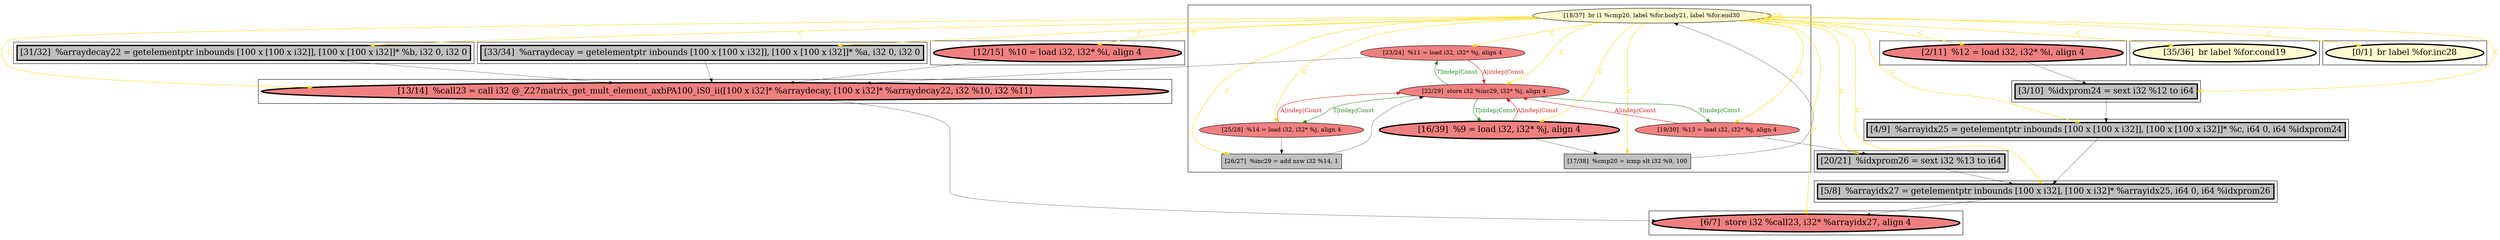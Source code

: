 
digraph G {



node1104->node1092 [style=solid,color=gold,label="C",penwidth=1.0,fontcolor=gold ]
node1104->node1093 [style=solid,color=gold,label="C",penwidth=1.0,fontcolor=gold ]
node1104->node1101 [style=solid,color=gold,label="C",penwidth=1.0,fontcolor=gold ]
node1104->node1098 [style=solid,color=gold,label="C",penwidth=1.0,fontcolor=gold ]
node1104->node1108 [style=solid,color=gold,label="C",penwidth=1.0,fontcolor=gold ]
node1104->node1102 [style=solid,color=gold,label="C",penwidth=1.0,fontcolor=gold ]
node1093->node1099 [style=solid,color=black,label="",penwidth=0.5,fontcolor=black ]
node1091->node1090 [style=solid,color=black,label="",penwidth=0.5,fontcolor=black ]
node1108->node1093 [style=solid,color=black,label="",penwidth=0.5,fontcolor=black ]
node1102->node1100 [style=solid,color=forestgreen,label="T|indep|Const",penwidth=1.0,fontcolor=forestgreen ]
node1104->node1096 [style=solid,color=gold,label="C",penwidth=1.0,fontcolor=gold ]
node1102->node1103 [style=solid,color=forestgreen,label="T|indep|Const",penwidth=1.0,fontcolor=forestgreen ]
node1100->node1102 [style=solid,color=firebrick3,label="A|indep|Const",penwidth=1.0,fontcolor=firebrick3 ]
node1105->node1102 [style=solid,color=black,label="",penwidth=0.5,fontcolor=black ]
node1104->node1090 [style=solid,color=gold,label="C",penwidth=1.0,fontcolor=gold ]
node1103->node1106 [style=solid,color=black,label="",penwidth=0.5,fontcolor=black ]
node1102->node1107 [style=solid,color=forestgreen,label="T|indep|Const",penwidth=1.0,fontcolor=forestgreen ]
node1104->node1094 [style=solid,color=gold,label="C",penwidth=1.0,fontcolor=gold ]
node1104->node1099 [style=solid,color=gold,label="C",penwidth=1.0,fontcolor=gold ]
node1104->node1095 [style=solid,color=gold,label="C",penwidth=1.0,fontcolor=gold ]
node1104->node1089 [style=solid,color=gold,label="C",penwidth=1.0,fontcolor=gold ]
node1090->node1099 [style=solid,color=black,label="",penwidth=0.5,fontcolor=black ]
node1103->node1102 [style=solid,color=firebrick3,label="A|indep|Const",penwidth=1.0,fontcolor=firebrick3 ]
node1094->node1090 [style=solid,color=black,label="",penwidth=0.5,fontcolor=black ]
node1104->node1107 [style=solid,color=gold,label="C",penwidth=1.0,fontcolor=gold ]
node1104->node1103 [style=solid,color=gold,label="C",penwidth=1.0,fontcolor=gold ]
node1100->node1094 [style=solid,color=black,label="",penwidth=0.5,fontcolor=black ]
node1101->node1093 [style=solid,color=black,label="",penwidth=0.5,fontcolor=black ]
node1104->node1091 [style=solid,color=gold,label="C",penwidth=1.0,fontcolor=gold ]
node1104->node1097 [style=solid,color=gold,label="C",penwidth=1.0,fontcolor=gold ]
node1097->node1091 [style=solid,color=black,label="",penwidth=0.5,fontcolor=black ]
node1107->node1102 [style=solid,color=firebrick3,label="A|indep|Const",penwidth=1.0,fontcolor=firebrick3 ]
node1104->node1100 [style=solid,color=gold,label="C",penwidth=1.0,fontcolor=gold ]
node1107->node1105 [style=solid,color=black,label="",penwidth=0.5,fontcolor=black ]
node1104->node1106 [style=solid,color=gold,label="C",penwidth=1.0,fontcolor=gold ]
node1106->node1104 [style=solid,color=black,label="",penwidth=0.5,fontcolor=black ]
node1092->node1097 [style=solid,color=black,label="",penwidth=0.5,fontcolor=black ]
node1104->node1105 [style=solid,color=gold,label="C",penwidth=1.0,fontcolor=gold ]
node1101->node1102 [style=solid,color=firebrick3,label="A|indep|Const",penwidth=1.0,fontcolor=firebrick3 ]
node1098->node1093 [style=solid,color=black,label="",penwidth=0.5,fontcolor=black ]
node1102->node1101 [style=solid,color=forestgreen,label="T|indep|Const",penwidth=1.0,fontcolor=forestgreen ]
node1104->node1104 [style=solid,color=gold,label="C",penwidth=1.0,fontcolor=gold ]
node1096->node1093 [style=solid,color=black,label="",penwidth=0.5,fontcolor=black ]


subgraph cluster11 {


node1107 [fillcolor=lightcoral,label="[25/28]  %14 = load i32, i32* %j, align 4",shape=ellipse,style=filled ]
node1106 [fillcolor=grey,label="[17/38]  %cmp20 = icmp slt i32 %9, 100",shape=rectangle,style=filled ]
node1101 [fillcolor=lightcoral,label="[23/24]  %11 = load i32, i32* %j, align 4",shape=ellipse,style=filled ]
node1100 [fillcolor=lightcoral,label="[19/30]  %13 = load i32, i32* %j, align 4",shape=ellipse,style=filled ]
node1102 [fillcolor=lightcoral,label="[22/29]  store i32 %inc29, i32* %j, align 4",shape=ellipse,style=filled ]
node1105 [fillcolor=grey,label="[26/27]  %inc29 = add nsw i32 %14, 1",shape=rectangle,style=filled ]
node1103 [penwidth=3.0,fontsize=20,fillcolor=lightcoral,label="[16/39]  %9 = load i32, i32* %j, align 4",shape=ellipse,style=filled ]
node1104 [fillcolor=lemonchiffon,label="[18/37]  br i1 %cmp20, label %for.body21, label %for.end30",shape=ellipse,style=filled ]



}

subgraph cluster10 {


node1099 [penwidth=3.0,fontsize=20,fillcolor=lightcoral,label="[6/7]  store i32 %call23, i32* %arrayidx27, align 4",shape=ellipse,style=filled ]



}

subgraph cluster9 {


node1098 [penwidth=3.0,fontsize=20,fillcolor=grey,label="[31/32]  %arraydecay22 = getelementptr inbounds [100 x [100 x i32]], [100 x [100 x i32]]* %b, i32 0, i32 0",shape=rectangle,style=filled ]



}

subgraph cluster8 {


node1097 [penwidth=3.0,fontsize=20,fillcolor=grey,label="[3/10]  %idxprom24 = sext i32 %12 to i64",shape=rectangle,style=filled ]



}

subgraph cluster7 {


node1096 [penwidth=3.0,fontsize=20,fillcolor=grey,label="[33/34]  %arraydecay = getelementptr inbounds [100 x [100 x i32]], [100 x [100 x i32]]* %a, i32 0, i32 0",shape=rectangle,style=filled ]



}

subgraph cluster6 {


node1095 [penwidth=3.0,fontsize=20,fillcolor=lemonchiffon,label="[35/36]  br label %for.cond19",shape=ellipse,style=filled ]



}

subgraph cluster0 {


node1089 [penwidth=3.0,fontsize=20,fillcolor=lemonchiffon,label="[0/1]  br label %for.inc28",shape=ellipse,style=filled ]



}

subgraph cluster12 {


node1108 [penwidth=3.0,fontsize=20,fillcolor=lightcoral,label="[12/15]  %10 = load i32, i32* %i, align 4",shape=ellipse,style=filled ]



}

subgraph cluster5 {


node1094 [penwidth=3.0,fontsize=20,fillcolor=grey,label="[20/21]  %idxprom26 = sext i32 %13 to i64",shape=rectangle,style=filled ]



}

subgraph cluster1 {


node1090 [penwidth=3.0,fontsize=20,fillcolor=grey,label="[5/8]  %arrayidx27 = getelementptr inbounds [100 x i32], [100 x i32]* %arrayidx25, i64 0, i64 %idxprom26",shape=rectangle,style=filled ]



}

subgraph cluster2 {


node1091 [penwidth=3.0,fontsize=20,fillcolor=grey,label="[4/9]  %arrayidx25 = getelementptr inbounds [100 x [100 x i32]], [100 x [100 x i32]]* %c, i64 0, i64 %idxprom24",shape=rectangle,style=filled ]



}

subgraph cluster3 {


node1092 [penwidth=3.0,fontsize=20,fillcolor=lightcoral,label="[2/11]  %12 = load i32, i32* %i, align 4",shape=ellipse,style=filled ]



}

subgraph cluster4 {


node1093 [penwidth=3.0,fontsize=20,fillcolor=lightcoral,label="[13/14]  %call23 = call i32 @_Z27matrix_get_mult_element_axbPA100_iS0_ii([100 x i32]* %arraydecay, [100 x i32]* %arraydecay22, i32 %10, i32 %11)",shape=ellipse,style=filled ]



}

}
